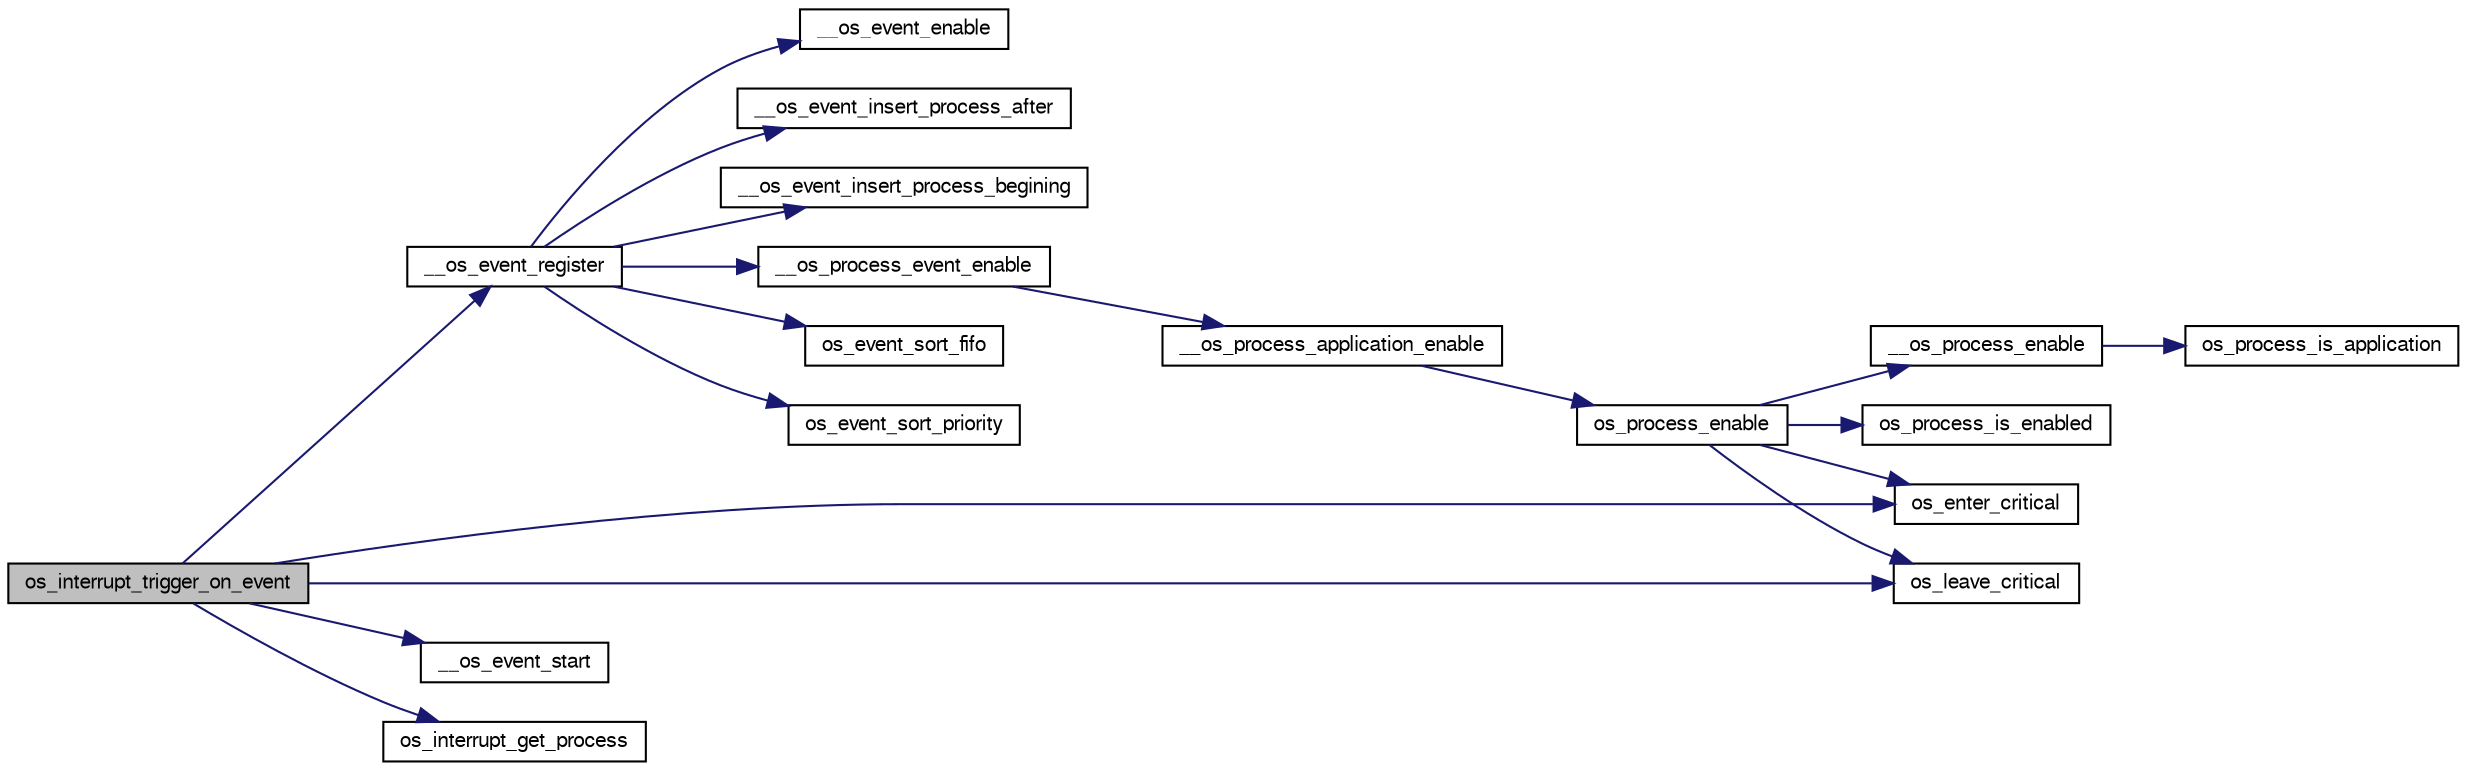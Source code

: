 digraph G
{
  edge [fontname="FreeSans",fontsize="10",labelfontname="FreeSans",labelfontsize="10"];
  node [fontname="FreeSans",fontsize="10",shape=record];
  rankdir=LR;
  Node1 [label="os_interrupt_trigger_on_event",height=0.2,width=0.4,color="black", fillcolor="grey75", style="filled" fontcolor="black"];
  Node1 -> Node2 [color="midnightblue",fontsize="10",style="solid",fontname="FreeSans"];
  Node2 [label="__os_event_register",height=0.2,width=0.4,color="black", fillcolor="white", style="filled",URL="$group__group__os__internal__api.html#ga3d05056fe28a7e3b0fa74744187a095c",tooltip="Associate a process with an event and enable the event."];
  Node2 -> Node3 [color="midnightblue",fontsize="10",style="solid",fontname="FreeSans"];
  Node3 [label="__os_event_enable",height=0.2,width=0.4,color="black", fillcolor="white", style="filled",URL="$os__event_8c.html#a2cd3cdd8d41d49a73f196284967e925d"];
  Node2 -> Node4 [color="midnightblue",fontsize="10",style="solid",fontname="FreeSans"];
  Node4 [label="__os_event_insert_process_after",height=0.2,width=0.4,color="black", fillcolor="white", style="filled",URL="$os__event_8c.html#ad472ff71aac0d31e2d8235f5bcdd8b1e"];
  Node2 -> Node5 [color="midnightblue",fontsize="10",style="solid",fontname="FreeSans"];
  Node5 [label="__os_event_insert_process_begining",height=0.2,width=0.4,color="black", fillcolor="white", style="filled",URL="$os__event_8c.html#a7514e9038c80edf29c1909a5899621d2"];
  Node2 -> Node6 [color="midnightblue",fontsize="10",style="solid",fontname="FreeSans"];
  Node6 [label="__os_process_event_enable",height=0.2,width=0.4,color="black", fillcolor="white", style="filled",URL="$group__group__os__internal__api.html#ga30477cfc382c7e5f54fbc88c1eb1ca0a",tooltip="Enable the event process If the event process is enabled, the application process will be disabled as..."];
  Node6 -> Node7 [color="midnightblue",fontsize="10",style="solid",fontname="FreeSans"];
  Node7 [label="__os_process_application_enable",height=0.2,width=0.4,color="black", fillcolor="white", style="filled",URL="$group__group__os__internal__api.html#gae5be3214104fb39d793100cca34689b5",tooltip="Enable the application process."];
  Node7 -> Node8 [color="midnightblue",fontsize="10",style="solid",fontname="FreeSans"];
  Node8 [label="os_process_enable",height=0.2,width=0.4,color="black", fillcolor="white", style="filled",URL="$group__group__os__public__api.html#gae0e13a019be1d8bfa29bae998ad20def",tooltip="Enable the execution a process."];
  Node8 -> Node9 [color="midnightblue",fontsize="10",style="solid",fontname="FreeSans"];
  Node9 [label="__os_process_enable",height=0.2,width=0.4,color="black", fillcolor="white", style="filled",URL="$group__group__os__internal__api.html#gadbbc7ac6ede447e46f3abd0b43cf7279"];
  Node9 -> Node10 [color="midnightblue",fontsize="10",style="solid",fontname="FreeSans"];
  Node10 [label="os_process_is_application",height=0.2,width=0.4,color="black", fillcolor="white", style="filled",URL="$group__group__os__public__api.html#gaa2a70f2f4c0f8d7ebbb5589b2c5bce7f",tooltip="Check if a process is the application process."];
  Node8 -> Node11 [color="midnightblue",fontsize="10",style="solid",fontname="FreeSans"];
  Node11 [label="os_enter_critical",height=0.2,width=0.4,color="black", fillcolor="white", style="filled",URL="$group__os__port__group.html#ga8c5be06e8a791ac257e372d19a41e527",tooltip="Start of a critical code region. Preemptive context switches cannot occur when in a critical region..."];
  Node8 -> Node12 [color="midnightblue",fontsize="10",style="solid",fontname="FreeSans"];
  Node12 [label="os_leave_critical",height=0.2,width=0.4,color="black", fillcolor="white", style="filled",URL="$group__os__port__group.html#ga1ed5e871f1b9707aafedd8f97d9d6524",tooltip="Exit a critical code region. ."];
  Node8 -> Node13 [color="midnightblue",fontsize="10",style="solid",fontname="FreeSans"];
  Node13 [label="os_process_is_enabled",height=0.2,width=0.4,color="black", fillcolor="white", style="filled",URL="$group__group__os__public__api.html#gaa0ef4301dd6970eb16d4afd6f66e5f67",tooltip="Check wether a process is enabled or not."];
  Node2 -> Node14 [color="midnightblue",fontsize="10",style="solid",fontname="FreeSans"];
  Node14 [label="os_event_sort_fifo",height=0.2,width=0.4,color="black", fillcolor="white", style="filled",URL="$os__event_8c.html#ab4924ab5d916bedeebb72bd38741fdd7",tooltip="Helper function used to define the order of a new process added to an event. This function will add t..."];
  Node2 -> Node15 [color="midnightblue",fontsize="10",style="solid",fontname="FreeSans"];
  Node15 [label="os_event_sort_priority",height=0.2,width=0.4,color="black", fillcolor="white", style="filled",URL="$os__event_8c.html#a5acf0657bc7fdd03d7e2a10e0d66857a",tooltip="Helper function used to define the order of a new process added to an event. This function will add t..."];
  Node1 -> Node16 [color="midnightblue",fontsize="10",style="solid",fontname="FreeSans"];
  Node16 [label="__os_event_start",height=0.2,width=0.4,color="black", fillcolor="white", style="filled",URL="$os__event_8c.html#aa78431dfe3d5225cf757cce6afb47d94"];
  Node1 -> Node11 [color="midnightblue",fontsize="10",style="solid",fontname="FreeSans"];
  Node1 -> Node17 [color="midnightblue",fontsize="10",style="solid",fontname="FreeSans"];
  Node17 [label="os_interrupt_get_process",height=0.2,width=0.4,color="black", fillcolor="white", style="filled",URL="$group__group__os__public__api.html#gadc52db854e4b043e20efc16136ea5233",tooltip="Get the interrupt process."];
  Node1 -> Node12 [color="midnightblue",fontsize="10",style="solid",fontname="FreeSans"];
}

